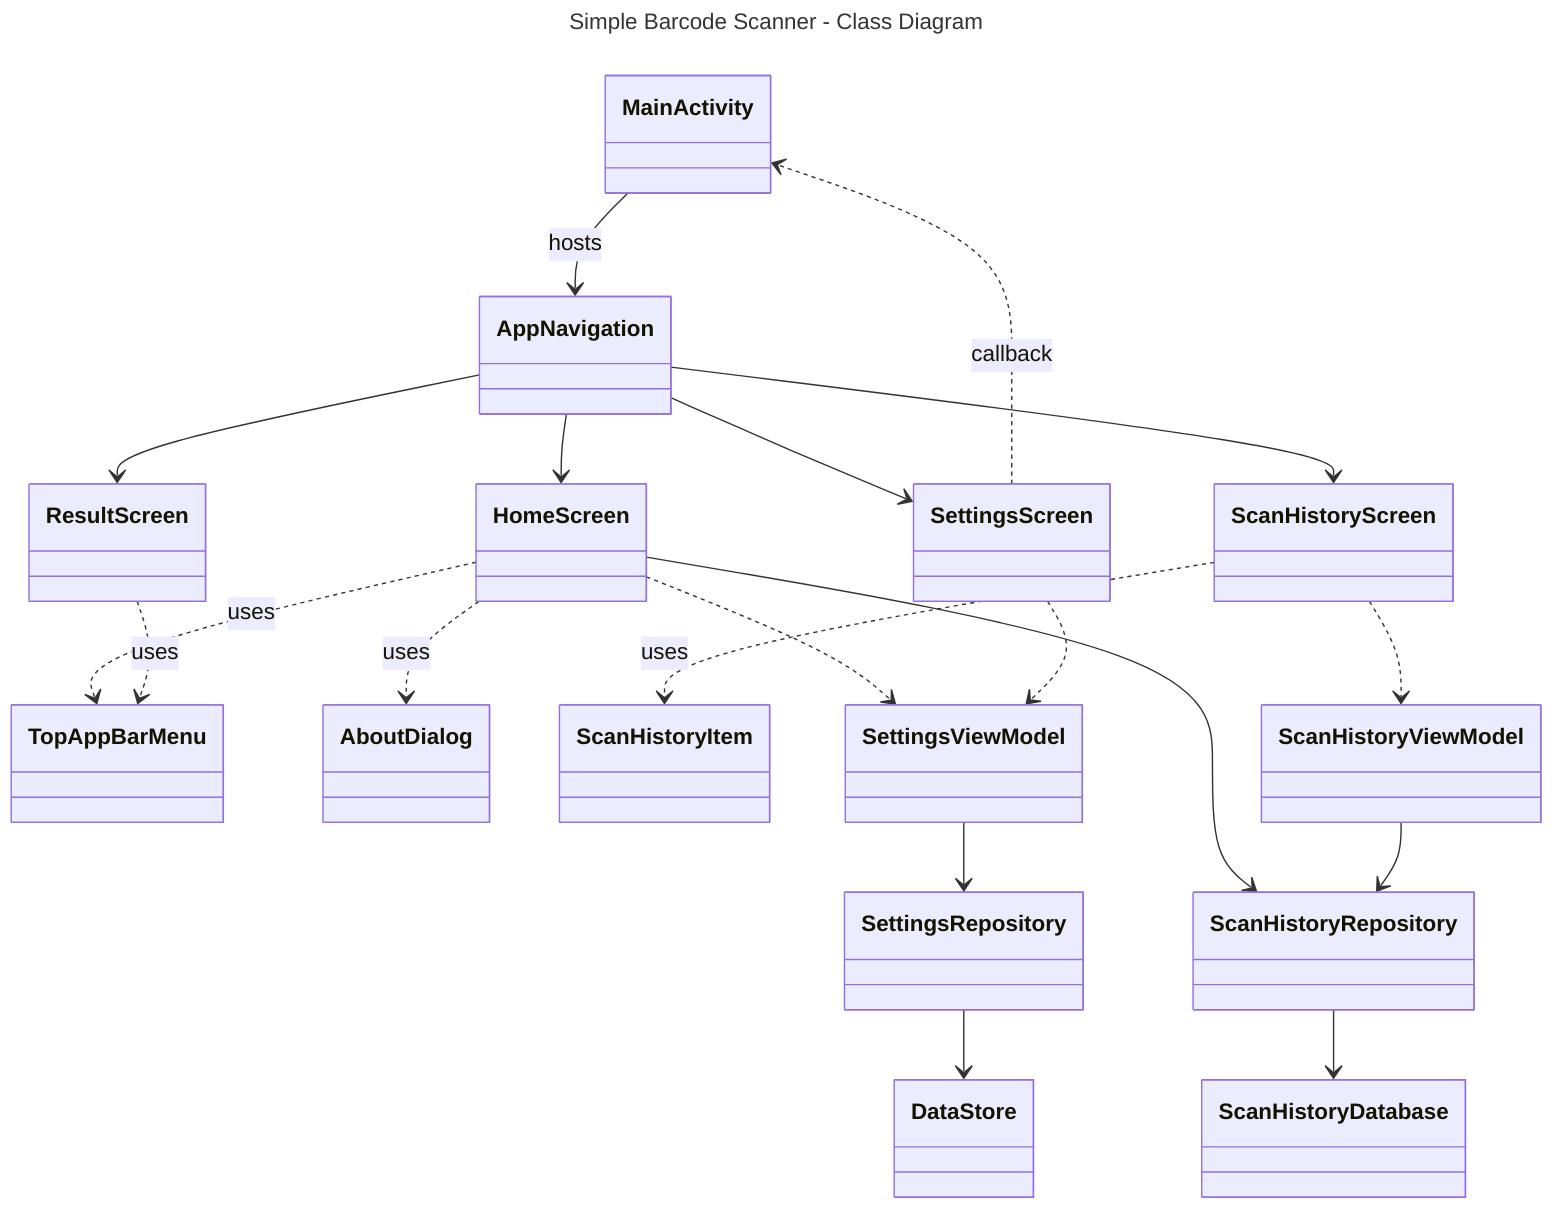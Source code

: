---
title: Simple Barcode Scanner - Class Diagram
---
classDiagram
    direction TB

    class MainActivity
    class AppNavigation
    class HomeScreen
    class ResultScreen
    class SettingsScreen
    class ScanHistoryScreen
    class TopAppBarMenu
    class AboutDialog
    class ScanHistoryItem
    class SettingsViewModel
    class ScanHistoryViewModel
    class SettingsRepository
    class DataStore
    class ScanHistoryRepository
    class ScanHistoryDatabase

    MainActivity --> AppNavigation : hosts
    AppNavigation --> HomeScreen
    AppNavigation --> ResultScreen
    AppNavigation --> SettingsScreen
    AppNavigation --> ScanHistoryScreen

    HomeScreen ..> TopAppBarMenu : uses
    HomeScreen ..> AboutDialog : uses
    ResultScreen ..> TopAppBarMenu : uses
    ScanHistoryScreen ..> ScanHistoryItem : uses

    HomeScreen ..> SettingsViewModel
    SettingsScreen ..> SettingsViewModel

    SettingsViewModel --> SettingsRepository
    SettingsRepository --> DataStore

    HomeScreen --> ScanHistoryRepository
    ScanHistoryScreen ..> ScanHistoryViewModel
    ScanHistoryViewModel --> ScanHistoryRepository
    ScanHistoryRepository --> ScanHistoryDatabase

    SettingsScreen ..> MainActivity : callback